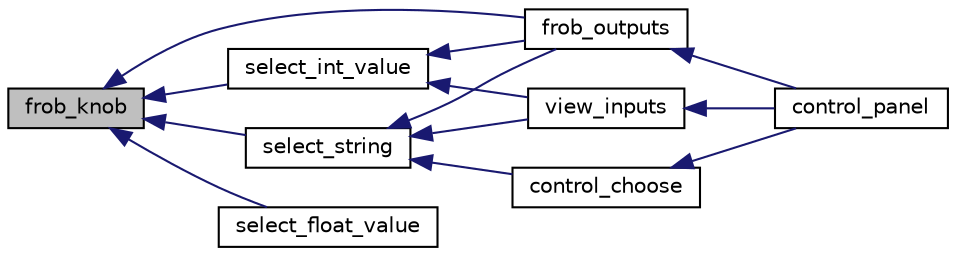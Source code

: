 digraph "frob_knob"
{
  edge [fontname="Helvetica",fontsize="10",labelfontname="Helvetica",labelfontsize="10"];
  node [fontname="Helvetica",fontsize="10",shape=record];
  rankdir="LR";
  Node1 [label="frob_knob",height=0.2,width=0.4,color="black", fillcolor="grey75", style="filled" fontcolor="black"];
  Node1 -> Node2 [dir="back",color="midnightblue",fontsize="10",style="solid",fontname="Helvetica"];
  Node2 [label="frob_outputs",height=0.2,width=0.4,color="black", fillcolor="white", style="filled",URL="$diagnostic_8c.html#ab50d07079b04faf6898956b052644966"];
  Node2 -> Node3 [dir="back",color="midnightblue",fontsize="10",style="solid",fontname="Helvetica"];
  Node3 [label="control_panel",height=0.2,width=0.4,color="black", fillcolor="white", style="filled",URL="$diagnostic_8c.html#ab93a0ba8748af7794b42a8c381480915"];
  Node1 -> Node4 [dir="back",color="midnightblue",fontsize="10",style="solid",fontname="Helvetica"];
  Node4 [label="select_int_value",height=0.2,width=0.4,color="black", fillcolor="white", style="filled",URL="$menu_8c.html#aa7168d52d66264c671f6470176856fd1"];
  Node4 -> Node5 [dir="back",color="midnightblue",fontsize="10",style="solid",fontname="Helvetica"];
  Node5 [label="view_inputs",height=0.2,width=0.4,color="black", fillcolor="white", style="filled",URL="$diagnostic_8c.html#a9c7615094fa3d462fcd91432cd0d9a3d"];
  Node5 -> Node3 [dir="back",color="midnightblue",fontsize="10",style="solid",fontname="Helvetica"];
  Node4 -> Node2 [dir="back",color="midnightblue",fontsize="10",style="solid",fontname="Helvetica"];
  Node1 -> Node6 [dir="back",color="midnightblue",fontsize="10",style="solid",fontname="Helvetica"];
  Node6 [label="select_float_value",height=0.2,width=0.4,color="black", fillcolor="white", style="filled",URL="$menu_8c.html#a0a37e579c94982ce5cf6d631464f96ea"];
  Node1 -> Node7 [dir="back",color="midnightblue",fontsize="10",style="solid",fontname="Helvetica"];
  Node7 [label="select_string",height=0.2,width=0.4,color="black", fillcolor="white", style="filled",URL="$menu_8c.html#a1b08ad6fdc5215cef1a76e23f309dae1"];
  Node7 -> Node5 [dir="back",color="midnightblue",fontsize="10",style="solid",fontname="Helvetica"];
  Node7 -> Node2 [dir="back",color="midnightblue",fontsize="10",style="solid",fontname="Helvetica"];
  Node7 -> Node8 [dir="back",color="midnightblue",fontsize="10",style="solid",fontname="Helvetica"];
  Node8 [label="control_choose",height=0.2,width=0.4,color="black", fillcolor="white", style="filled",URL="$diagnostic_8c.html#aca7443f3516c9e251222934ede56b80b"];
  Node8 -> Node3 [dir="back",color="midnightblue",fontsize="10",style="solid",fontname="Helvetica"];
}
